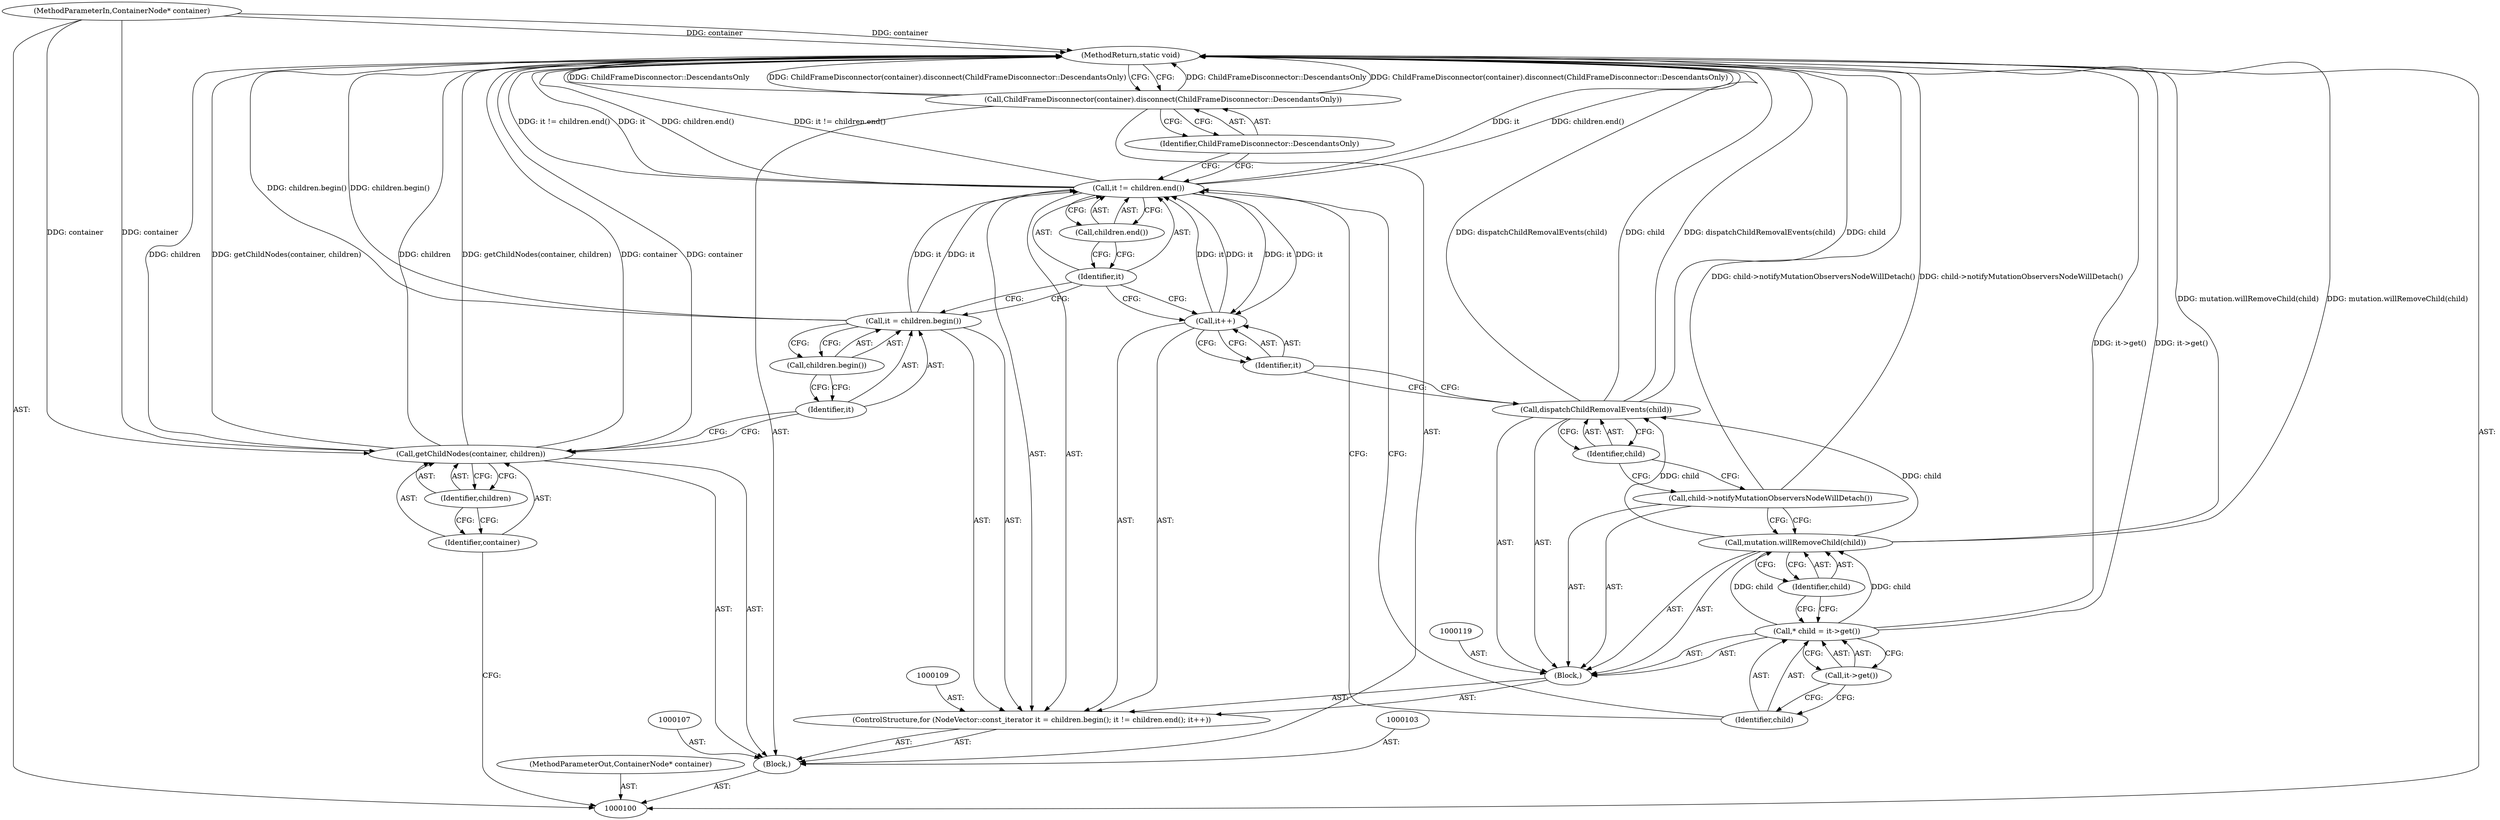digraph "0_Chrome_f084d7007f67809ef116ee6b11f251bf3c9ed895_0" {
"1000130" [label="(MethodReturn,static void)"];
"1000101" [label="(MethodParameterIn,ContainerNode* container)"];
"1000183" [label="(MethodParameterOut,ContainerNode* container)"];
"1000125" [label="(Call,child->notifyMutationObserversNodeWillDetach())"];
"1000127" [label="(Identifier,child)"];
"1000126" [label="(Call,dispatchChildRemovalEvents(child))"];
"1000128" [label="(Call,ChildFrameDisconnector(container).disconnect(ChildFrameDisconnector::DescendantsOnly))"];
"1000129" [label="(Identifier,ChildFrameDisconnector::DescendantsOnly)"];
"1000102" [label="(Block,)"];
"1000105" [label="(Identifier,container)"];
"1000106" [label="(Identifier,children)"];
"1000104" [label="(Call,getChildNodes(container, children))"];
"1000110" [label="(Call,it = children.begin())"];
"1000111" [label="(Identifier,it)"];
"1000112" [label="(Call,children.begin())"];
"1000108" [label="(ControlStructure,for (NodeVector::const_iterator it = children.begin(); it != children.end(); it++))"];
"1000113" [label="(Call,it != children.end())"];
"1000114" [label="(Identifier,it)"];
"1000115" [label="(Call,children.end())"];
"1000116" [label="(Call,it++)"];
"1000117" [label="(Identifier,it)"];
"1000120" [label="(Call,* child = it->get())"];
"1000121" [label="(Identifier,child)"];
"1000122" [label="(Call,it->get())"];
"1000118" [label="(Block,)"];
"1000124" [label="(Identifier,child)"];
"1000123" [label="(Call,mutation.willRemoveChild(child))"];
"1000130" -> "1000100"  [label="AST: "];
"1000130" -> "1000128"  [label="CFG: "];
"1000126" -> "1000130"  [label="DDG: dispatchChildRemovalEvents(child)"];
"1000126" -> "1000130"  [label="DDG: child"];
"1000125" -> "1000130"  [label="DDG: child->notifyMutationObserversNodeWillDetach()"];
"1000104" -> "1000130"  [label="DDG: getChildNodes(container, children)"];
"1000104" -> "1000130"  [label="DDG: container"];
"1000104" -> "1000130"  [label="DDG: children"];
"1000113" -> "1000130"  [label="DDG: it"];
"1000113" -> "1000130"  [label="DDG: children.end()"];
"1000113" -> "1000130"  [label="DDG: it != children.end()"];
"1000123" -> "1000130"  [label="DDG: mutation.willRemoveChild(child)"];
"1000128" -> "1000130"  [label="DDG: ChildFrameDisconnector::DescendantsOnly"];
"1000128" -> "1000130"  [label="DDG: ChildFrameDisconnector(container).disconnect(ChildFrameDisconnector::DescendantsOnly)"];
"1000110" -> "1000130"  [label="DDG: children.begin()"];
"1000120" -> "1000130"  [label="DDG: it->get()"];
"1000101" -> "1000130"  [label="DDG: container"];
"1000101" -> "1000100"  [label="AST: "];
"1000101" -> "1000130"  [label="DDG: container"];
"1000101" -> "1000104"  [label="DDG: container"];
"1000183" -> "1000100"  [label="AST: "];
"1000125" -> "1000118"  [label="AST: "];
"1000125" -> "1000123"  [label="CFG: "];
"1000127" -> "1000125"  [label="CFG: "];
"1000125" -> "1000130"  [label="DDG: child->notifyMutationObserversNodeWillDetach()"];
"1000127" -> "1000126"  [label="AST: "];
"1000127" -> "1000125"  [label="CFG: "];
"1000126" -> "1000127"  [label="CFG: "];
"1000126" -> "1000118"  [label="AST: "];
"1000126" -> "1000127"  [label="CFG: "];
"1000127" -> "1000126"  [label="AST: "];
"1000117" -> "1000126"  [label="CFG: "];
"1000126" -> "1000130"  [label="DDG: dispatchChildRemovalEvents(child)"];
"1000126" -> "1000130"  [label="DDG: child"];
"1000123" -> "1000126"  [label="DDG: child"];
"1000128" -> "1000102"  [label="AST: "];
"1000128" -> "1000129"  [label="CFG: "];
"1000129" -> "1000128"  [label="AST: "];
"1000130" -> "1000128"  [label="CFG: "];
"1000128" -> "1000130"  [label="DDG: ChildFrameDisconnector::DescendantsOnly"];
"1000128" -> "1000130"  [label="DDG: ChildFrameDisconnector(container).disconnect(ChildFrameDisconnector::DescendantsOnly)"];
"1000129" -> "1000128"  [label="AST: "];
"1000129" -> "1000113"  [label="CFG: "];
"1000128" -> "1000129"  [label="CFG: "];
"1000102" -> "1000100"  [label="AST: "];
"1000103" -> "1000102"  [label="AST: "];
"1000104" -> "1000102"  [label="AST: "];
"1000107" -> "1000102"  [label="AST: "];
"1000108" -> "1000102"  [label="AST: "];
"1000128" -> "1000102"  [label="AST: "];
"1000105" -> "1000104"  [label="AST: "];
"1000105" -> "1000100"  [label="CFG: "];
"1000106" -> "1000105"  [label="CFG: "];
"1000106" -> "1000104"  [label="AST: "];
"1000106" -> "1000105"  [label="CFG: "];
"1000104" -> "1000106"  [label="CFG: "];
"1000104" -> "1000102"  [label="AST: "];
"1000104" -> "1000106"  [label="CFG: "];
"1000105" -> "1000104"  [label="AST: "];
"1000106" -> "1000104"  [label="AST: "];
"1000111" -> "1000104"  [label="CFG: "];
"1000104" -> "1000130"  [label="DDG: getChildNodes(container, children)"];
"1000104" -> "1000130"  [label="DDG: container"];
"1000104" -> "1000130"  [label="DDG: children"];
"1000101" -> "1000104"  [label="DDG: container"];
"1000110" -> "1000108"  [label="AST: "];
"1000110" -> "1000112"  [label="CFG: "];
"1000111" -> "1000110"  [label="AST: "];
"1000112" -> "1000110"  [label="AST: "];
"1000114" -> "1000110"  [label="CFG: "];
"1000110" -> "1000130"  [label="DDG: children.begin()"];
"1000110" -> "1000113"  [label="DDG: it"];
"1000111" -> "1000110"  [label="AST: "];
"1000111" -> "1000104"  [label="CFG: "];
"1000112" -> "1000111"  [label="CFG: "];
"1000112" -> "1000110"  [label="AST: "];
"1000112" -> "1000111"  [label="CFG: "];
"1000110" -> "1000112"  [label="CFG: "];
"1000108" -> "1000102"  [label="AST: "];
"1000109" -> "1000108"  [label="AST: "];
"1000110" -> "1000108"  [label="AST: "];
"1000113" -> "1000108"  [label="AST: "];
"1000116" -> "1000108"  [label="AST: "];
"1000118" -> "1000108"  [label="AST: "];
"1000113" -> "1000108"  [label="AST: "];
"1000113" -> "1000115"  [label="CFG: "];
"1000114" -> "1000113"  [label="AST: "];
"1000115" -> "1000113"  [label="AST: "];
"1000121" -> "1000113"  [label="CFG: "];
"1000129" -> "1000113"  [label="CFG: "];
"1000113" -> "1000130"  [label="DDG: it"];
"1000113" -> "1000130"  [label="DDG: children.end()"];
"1000113" -> "1000130"  [label="DDG: it != children.end()"];
"1000116" -> "1000113"  [label="DDG: it"];
"1000110" -> "1000113"  [label="DDG: it"];
"1000113" -> "1000116"  [label="DDG: it"];
"1000114" -> "1000113"  [label="AST: "];
"1000114" -> "1000110"  [label="CFG: "];
"1000114" -> "1000116"  [label="CFG: "];
"1000115" -> "1000114"  [label="CFG: "];
"1000115" -> "1000113"  [label="AST: "];
"1000115" -> "1000114"  [label="CFG: "];
"1000113" -> "1000115"  [label="CFG: "];
"1000116" -> "1000108"  [label="AST: "];
"1000116" -> "1000117"  [label="CFG: "];
"1000117" -> "1000116"  [label="AST: "];
"1000114" -> "1000116"  [label="CFG: "];
"1000116" -> "1000113"  [label="DDG: it"];
"1000113" -> "1000116"  [label="DDG: it"];
"1000117" -> "1000116"  [label="AST: "];
"1000117" -> "1000126"  [label="CFG: "];
"1000116" -> "1000117"  [label="CFG: "];
"1000120" -> "1000118"  [label="AST: "];
"1000120" -> "1000122"  [label="CFG: "];
"1000121" -> "1000120"  [label="AST: "];
"1000122" -> "1000120"  [label="AST: "];
"1000124" -> "1000120"  [label="CFG: "];
"1000120" -> "1000130"  [label="DDG: it->get()"];
"1000120" -> "1000123"  [label="DDG: child"];
"1000121" -> "1000120"  [label="AST: "];
"1000121" -> "1000113"  [label="CFG: "];
"1000122" -> "1000121"  [label="CFG: "];
"1000122" -> "1000120"  [label="AST: "];
"1000122" -> "1000121"  [label="CFG: "];
"1000120" -> "1000122"  [label="CFG: "];
"1000118" -> "1000108"  [label="AST: "];
"1000119" -> "1000118"  [label="AST: "];
"1000120" -> "1000118"  [label="AST: "];
"1000123" -> "1000118"  [label="AST: "];
"1000125" -> "1000118"  [label="AST: "];
"1000126" -> "1000118"  [label="AST: "];
"1000124" -> "1000123"  [label="AST: "];
"1000124" -> "1000120"  [label="CFG: "];
"1000123" -> "1000124"  [label="CFG: "];
"1000123" -> "1000118"  [label="AST: "];
"1000123" -> "1000124"  [label="CFG: "];
"1000124" -> "1000123"  [label="AST: "];
"1000125" -> "1000123"  [label="CFG: "];
"1000123" -> "1000130"  [label="DDG: mutation.willRemoveChild(child)"];
"1000120" -> "1000123"  [label="DDG: child"];
"1000123" -> "1000126"  [label="DDG: child"];
}
